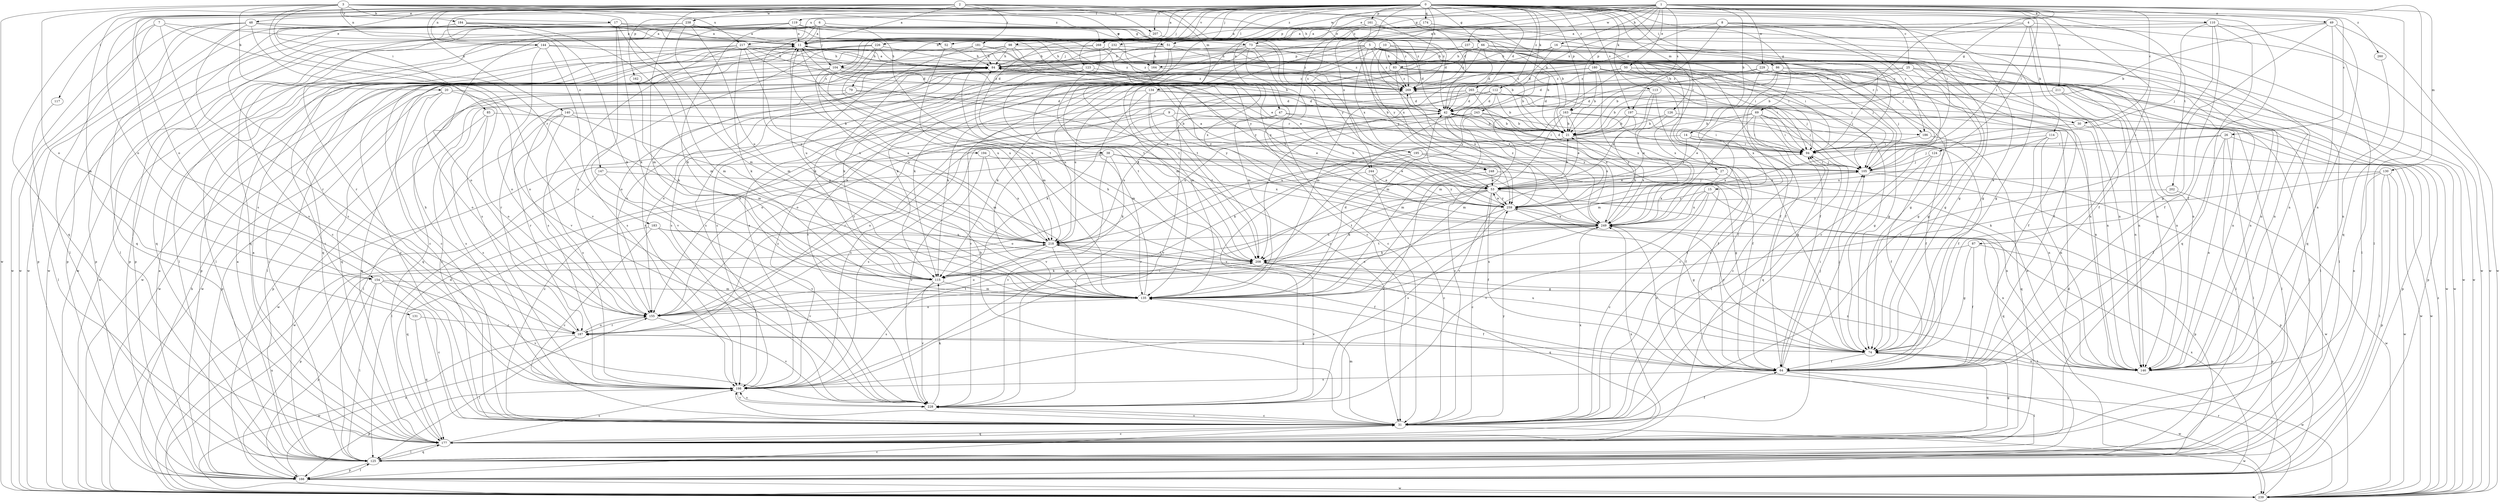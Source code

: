 strict digraph  {
0;
1;
2;
3;
4;
5;
6;
7;
8;
9;
10;
11;
14;
15;
16;
17;
20;
21;
25;
26;
27;
30;
31;
38;
42;
47;
48;
49;
50;
51;
52;
53;
64;
66;
69;
73;
74;
79;
83;
84;
85;
86;
87;
94;
98;
104;
105;
110;
112;
113;
114;
115;
117;
119;
123;
124;
125;
126;
130;
131;
134;
135;
140;
144;
146;
147;
154;
155;
161;
162;
163;
164;
166;
174;
177;
180;
181;
183;
184;
186;
187;
194;
195;
197;
198;
202;
207;
208;
211;
217;
218;
226;
228;
229;
232;
237;
238;
239;
243;
244;
248;
249;
259;
260;
265;
268;
269;
0 -> 11  [label=a];
0 -> 25  [label=c];
0 -> 26  [label=c];
0 -> 27  [label=c];
0 -> 38  [label=d];
0 -> 42  [label=d];
0 -> 47  [label=e];
0 -> 48  [label=e];
0 -> 64  [label=f];
0 -> 66  [label=g];
0 -> 69  [label=g];
0 -> 79  [label=h];
0 -> 83  [label=h];
0 -> 85  [label=i];
0 -> 86  [label=i];
0 -> 87  [label=i];
0 -> 94  [label=i];
0 -> 98  [label=j];
0 -> 104  [label=j];
0 -> 110  [label=k];
0 -> 112  [label=k];
0 -> 113  [label=k];
0 -> 117  [label=l];
0 -> 119  [label=l];
0 -> 123  [label=l];
0 -> 124  [label=l];
0 -> 126  [label=m];
0 -> 140  [label=n];
0 -> 144  [label=n];
0 -> 147  [label=o];
0 -> 154  [label=o];
0 -> 161  [label=p];
0 -> 162  [label=p];
0 -> 163  [label=p];
0 -> 174  [label=q];
0 -> 180  [label=r];
0 -> 194  [label=s];
0 -> 195  [label=s];
0 -> 197  [label=s];
0 -> 202  [label=t];
0 -> 207  [label=t];
0 -> 211  [label=u];
0 -> 217  [label=u];
0 -> 226  [label=v];
0 -> 260  [label=z];
0 -> 265  [label=z];
0 -> 268  [label=z];
1 -> 14  [label=b];
1 -> 15  [label=b];
1 -> 16  [label=b];
1 -> 30  [label=c];
1 -> 49  [label=e];
1 -> 50  [label=e];
1 -> 51  [label=e];
1 -> 69  [label=g];
1 -> 73  [label=g];
1 -> 125  [label=l];
1 -> 130  [label=m];
1 -> 154  [label=o];
1 -> 163  [label=p];
1 -> 164  [label=p];
1 -> 177  [label=q];
1 -> 197  [label=s];
1 -> 229  [label=w];
1 -> 232  [label=w];
1 -> 237  [label=w];
1 -> 243  [label=x];
1 -> 244  [label=x];
1 -> 259  [label=y];
2 -> 11  [label=a];
2 -> 42  [label=d];
2 -> 131  [label=m];
2 -> 134  [label=m];
2 -> 135  [label=m];
2 -> 164  [label=p];
2 -> 177  [label=q];
2 -> 181  [label=r];
2 -> 198  [label=s];
2 -> 207  [label=t];
2 -> 238  [label=w];
2 -> 259  [label=y];
3 -> 17  [label=b];
3 -> 20  [label=b];
3 -> 21  [label=b];
3 -> 83  [label=h];
3 -> 135  [label=m];
3 -> 144  [label=n];
3 -> 154  [label=o];
3 -> 183  [label=r];
3 -> 184  [label=r];
3 -> 217  [label=u];
3 -> 228  [label=v];
3 -> 239  [label=w];
3 -> 244  [label=x];
3 -> 268  [label=z];
4 -> 64  [label=f];
4 -> 94  [label=i];
4 -> 114  [label=k];
4 -> 125  [label=l];
4 -> 208  [label=t];
4 -> 259  [label=y];
4 -> 268  [label=z];
5 -> 21  [label=b];
5 -> 30  [label=c];
5 -> 64  [label=f];
5 -> 104  [label=j];
5 -> 115  [label=k];
5 -> 146  [label=n];
5 -> 155  [label=o];
5 -> 164  [label=p];
5 -> 186  [label=r];
5 -> 198  [label=s];
5 -> 248  [label=x];
5 -> 269  [label=z];
6 -> 11  [label=a];
6 -> 42  [label=d];
6 -> 51  [label=e];
6 -> 73  [label=g];
6 -> 104  [label=j];
6 -> 155  [label=o];
6 -> 166  [label=p];
6 -> 177  [label=q];
6 -> 218  [label=u];
6 -> 239  [label=w];
7 -> 52  [label=e];
7 -> 125  [label=l];
7 -> 198  [label=s];
7 -> 228  [label=v];
7 -> 239  [label=w];
8 -> 11  [label=a];
8 -> 21  [label=b];
8 -> 31  [label=c];
8 -> 52  [label=e];
8 -> 74  [label=g];
8 -> 146  [label=n];
8 -> 186  [label=r];
8 -> 269  [label=z];
9 -> 53  [label=e];
9 -> 186  [label=r];
9 -> 187  [label=r];
9 -> 239  [label=w];
10 -> 42  [label=d];
10 -> 64  [label=f];
10 -> 83  [label=h];
10 -> 84  [label=h];
10 -> 105  [label=j];
10 -> 228  [label=v];
10 -> 248  [label=x];
10 -> 249  [label=x];
11 -> 84  [label=h];
11 -> 125  [label=l];
11 -> 177  [label=q];
11 -> 208  [label=t];
11 -> 259  [label=y];
14 -> 94  [label=i];
14 -> 155  [label=o];
14 -> 228  [label=v];
14 -> 239  [label=w];
14 -> 249  [label=x];
15 -> 31  [label=c];
15 -> 177  [label=q];
15 -> 228  [label=v];
15 -> 249  [label=x];
15 -> 259  [label=y];
16 -> 42  [label=d];
16 -> 64  [label=f];
16 -> 84  [label=h];
16 -> 115  [label=k];
16 -> 146  [label=n];
17 -> 11  [label=a];
17 -> 74  [label=g];
17 -> 115  [label=k];
17 -> 135  [label=m];
17 -> 198  [label=s];
17 -> 228  [label=v];
20 -> 42  [label=d];
20 -> 135  [label=m];
20 -> 155  [label=o];
20 -> 166  [label=p];
20 -> 177  [label=q];
21 -> 94  [label=i];
21 -> 198  [label=s];
21 -> 249  [label=x];
25 -> 42  [label=d];
25 -> 74  [label=g];
25 -> 146  [label=n];
25 -> 218  [label=u];
25 -> 239  [label=w];
25 -> 269  [label=z];
26 -> 64  [label=f];
26 -> 94  [label=i];
26 -> 105  [label=j];
26 -> 125  [label=l];
26 -> 146  [label=n];
26 -> 239  [label=w];
27 -> 53  [label=e];
27 -> 146  [label=n];
27 -> 249  [label=x];
30 -> 125  [label=l];
30 -> 135  [label=m];
31 -> 64  [label=f];
31 -> 84  [label=h];
31 -> 94  [label=i];
31 -> 135  [label=m];
31 -> 177  [label=q];
31 -> 198  [label=s];
31 -> 228  [label=v];
31 -> 239  [label=w];
31 -> 249  [label=x];
31 -> 259  [label=y];
38 -> 31  [label=c];
38 -> 53  [label=e];
38 -> 74  [label=g];
38 -> 105  [label=j];
38 -> 115  [label=k];
38 -> 228  [label=v];
38 -> 239  [label=w];
38 -> 249  [label=x];
42 -> 21  [label=b];
42 -> 31  [label=c];
42 -> 64  [label=f];
42 -> 84  [label=h];
42 -> 94  [label=i];
42 -> 115  [label=k];
42 -> 259  [label=y];
47 -> 21  [label=b];
47 -> 64  [label=f];
47 -> 218  [label=u];
47 -> 228  [label=v];
48 -> 11  [label=a];
48 -> 105  [label=j];
48 -> 166  [label=p];
48 -> 177  [label=q];
48 -> 187  [label=r];
48 -> 198  [label=s];
48 -> 239  [label=w];
48 -> 259  [label=y];
49 -> 11  [label=a];
49 -> 21  [label=b];
49 -> 74  [label=g];
49 -> 146  [label=n];
49 -> 177  [label=q];
49 -> 239  [label=w];
50 -> 115  [label=k];
50 -> 135  [label=m];
50 -> 146  [label=n];
50 -> 166  [label=p];
50 -> 249  [label=x];
50 -> 269  [label=z];
51 -> 84  [label=h];
51 -> 135  [label=m];
51 -> 146  [label=n];
51 -> 198  [label=s];
51 -> 208  [label=t];
51 -> 269  [label=z];
52 -> 84  [label=h];
52 -> 218  [label=u];
53 -> 11  [label=a];
53 -> 21  [label=b];
53 -> 31  [label=c];
53 -> 64  [label=f];
53 -> 105  [label=j];
53 -> 115  [label=k];
53 -> 166  [label=p];
53 -> 187  [label=r];
53 -> 208  [label=t];
53 -> 259  [label=y];
64 -> 94  [label=i];
64 -> 105  [label=j];
64 -> 125  [label=l];
64 -> 198  [label=s];
64 -> 239  [label=w];
64 -> 249  [label=x];
66 -> 42  [label=d];
66 -> 74  [label=g];
66 -> 84  [label=h];
66 -> 94  [label=i];
66 -> 135  [label=m];
66 -> 198  [label=s];
66 -> 239  [label=w];
69 -> 21  [label=b];
69 -> 31  [label=c];
69 -> 53  [label=e];
69 -> 94  [label=i];
69 -> 105  [label=j];
69 -> 125  [label=l];
69 -> 177  [label=q];
69 -> 259  [label=y];
73 -> 31  [label=c];
73 -> 84  [label=h];
73 -> 115  [label=k];
73 -> 125  [label=l];
73 -> 135  [label=m];
73 -> 146  [label=n];
73 -> 198  [label=s];
73 -> 269  [label=z];
74 -> 64  [label=f];
74 -> 105  [label=j];
74 -> 146  [label=n];
74 -> 177  [label=q];
74 -> 218  [label=u];
74 -> 239  [label=w];
74 -> 259  [label=y];
79 -> 21  [label=b];
79 -> 31  [label=c];
79 -> 42  [label=d];
79 -> 166  [label=p];
83 -> 21  [label=b];
83 -> 146  [label=n];
83 -> 155  [label=o];
83 -> 187  [label=r];
83 -> 259  [label=y];
83 -> 269  [label=z];
84 -> 11  [label=a];
84 -> 177  [label=q];
84 -> 239  [label=w];
84 -> 269  [label=z];
85 -> 21  [label=b];
85 -> 125  [label=l];
85 -> 155  [label=o];
85 -> 198  [label=s];
86 -> 21  [label=b];
86 -> 31  [label=c];
86 -> 105  [label=j];
86 -> 125  [label=l];
86 -> 146  [label=n];
86 -> 218  [label=u];
86 -> 269  [label=z];
87 -> 64  [label=f];
87 -> 74  [label=g];
87 -> 166  [label=p];
87 -> 208  [label=t];
94 -> 42  [label=d];
94 -> 105  [label=j];
98 -> 31  [label=c];
98 -> 53  [label=e];
98 -> 84  [label=h];
98 -> 94  [label=i];
98 -> 146  [label=n];
98 -> 166  [label=p];
98 -> 218  [label=u];
104 -> 31  [label=c];
104 -> 125  [label=l];
104 -> 218  [label=u];
104 -> 259  [label=y];
104 -> 269  [label=z];
105 -> 53  [label=e];
105 -> 94  [label=i];
105 -> 166  [label=p];
105 -> 239  [label=w];
110 -> 11  [label=a];
110 -> 31  [label=c];
110 -> 64  [label=f];
110 -> 105  [label=j];
110 -> 177  [label=q];
110 -> 239  [label=w];
112 -> 21  [label=b];
112 -> 42  [label=d];
112 -> 74  [label=g];
112 -> 146  [label=n];
112 -> 155  [label=o];
112 -> 208  [label=t];
112 -> 228  [label=v];
113 -> 31  [label=c];
113 -> 42  [label=d];
113 -> 53  [label=e];
113 -> 249  [label=x];
114 -> 94  [label=i];
114 -> 146  [label=n];
114 -> 177  [label=q];
114 -> 249  [label=x];
115 -> 135  [label=m];
115 -> 198  [label=s];
115 -> 228  [label=v];
117 -> 125  [label=l];
119 -> 11  [label=a];
119 -> 31  [label=c];
119 -> 94  [label=i];
119 -> 115  [label=k];
119 -> 166  [label=p];
119 -> 208  [label=t];
119 -> 239  [label=w];
119 -> 249  [label=x];
123 -> 94  [label=i];
123 -> 155  [label=o];
123 -> 177  [label=q];
123 -> 208  [label=t];
123 -> 269  [label=z];
124 -> 31  [label=c];
124 -> 64  [label=f];
124 -> 105  [label=j];
125 -> 11  [label=a];
125 -> 42  [label=d];
125 -> 166  [label=p];
125 -> 177  [label=q];
125 -> 208  [label=t];
126 -> 21  [label=b];
126 -> 53  [label=e];
126 -> 64  [label=f];
130 -> 53  [label=e];
130 -> 115  [label=k];
130 -> 125  [label=l];
130 -> 146  [label=n];
130 -> 166  [label=p];
130 -> 239  [label=w];
131 -> 177  [label=q];
131 -> 187  [label=r];
134 -> 42  [label=d];
134 -> 64  [label=f];
134 -> 135  [label=m];
134 -> 198  [label=s];
134 -> 208  [label=t];
134 -> 259  [label=y];
135 -> 11  [label=a];
135 -> 42  [label=d];
135 -> 64  [label=f];
135 -> 84  [label=h];
135 -> 155  [label=o];
135 -> 249  [label=x];
140 -> 21  [label=b];
140 -> 125  [label=l];
140 -> 135  [label=m];
140 -> 187  [label=r];
140 -> 198  [label=s];
144 -> 64  [label=f];
144 -> 84  [label=h];
144 -> 94  [label=i];
144 -> 155  [label=o];
144 -> 198  [label=s];
144 -> 239  [label=w];
147 -> 53  [label=e];
147 -> 125  [label=l];
147 -> 228  [label=v];
154 -> 31  [label=c];
154 -> 125  [label=l];
154 -> 135  [label=m];
154 -> 166  [label=p];
154 -> 228  [label=v];
155 -> 187  [label=r];
155 -> 208  [label=t];
155 -> 228  [label=v];
161 -> 11  [label=a];
161 -> 31  [label=c];
161 -> 94  [label=i];
161 -> 135  [label=m];
161 -> 208  [label=t];
161 -> 239  [label=w];
161 -> 269  [label=z];
162 -> 115  [label=k];
163 -> 21  [label=b];
163 -> 53  [label=e];
163 -> 74  [label=g];
163 -> 94  [label=i];
163 -> 135  [label=m];
163 -> 228  [label=v];
164 -> 105  [label=j];
164 -> 239  [label=w];
166 -> 11  [label=a];
166 -> 31  [label=c];
166 -> 125  [label=l];
166 -> 155  [label=o];
166 -> 239  [label=w];
166 -> 249  [label=x];
174 -> 11  [label=a];
174 -> 21  [label=b];
174 -> 74  [label=g];
174 -> 208  [label=t];
177 -> 11  [label=a];
177 -> 31  [label=c];
177 -> 42  [label=d];
177 -> 74  [label=g];
177 -> 125  [label=l];
177 -> 198  [label=s];
177 -> 249  [label=x];
180 -> 21  [label=b];
180 -> 74  [label=g];
180 -> 105  [label=j];
180 -> 155  [label=o];
180 -> 228  [label=v];
180 -> 239  [label=w];
180 -> 249  [label=x];
180 -> 269  [label=z];
181 -> 84  [label=h];
181 -> 105  [label=j];
181 -> 218  [label=u];
181 -> 239  [label=w];
181 -> 269  [label=z];
183 -> 31  [label=c];
183 -> 74  [label=g];
183 -> 177  [label=q];
183 -> 218  [label=u];
183 -> 228  [label=v];
184 -> 11  [label=a];
184 -> 53  [label=e];
184 -> 115  [label=k];
184 -> 125  [label=l];
184 -> 135  [label=m];
184 -> 166  [label=p];
186 -> 94  [label=i];
186 -> 146  [label=n];
187 -> 74  [label=g];
187 -> 84  [label=h];
187 -> 125  [label=l];
187 -> 155  [label=o];
187 -> 239  [label=w];
194 -> 105  [label=j];
194 -> 218  [label=u];
194 -> 228  [label=v];
195 -> 64  [label=f];
195 -> 105  [label=j];
195 -> 115  [label=k];
195 -> 198  [label=s];
197 -> 21  [label=b];
197 -> 64  [label=f];
197 -> 218  [label=u];
197 -> 259  [label=y];
198 -> 94  [label=i];
198 -> 166  [label=p];
198 -> 228  [label=v];
198 -> 269  [label=z];
202 -> 239  [label=w];
202 -> 259  [label=y];
207 -> 177  [label=q];
207 -> 269  [label=z];
208 -> 115  [label=k];
208 -> 146  [label=n];
208 -> 177  [label=q];
208 -> 228  [label=v];
211 -> 21  [label=b];
211 -> 42  [label=d];
211 -> 125  [label=l];
211 -> 146  [label=n];
217 -> 21  [label=b];
217 -> 31  [label=c];
217 -> 42  [label=d];
217 -> 84  [label=h];
217 -> 115  [label=k];
217 -> 125  [label=l];
217 -> 198  [label=s];
217 -> 218  [label=u];
217 -> 249  [label=x];
218 -> 11  [label=a];
218 -> 64  [label=f];
218 -> 135  [label=m];
218 -> 155  [label=o];
218 -> 166  [label=p];
218 -> 208  [label=t];
226 -> 31  [label=c];
226 -> 84  [label=h];
226 -> 125  [label=l];
226 -> 135  [label=m];
226 -> 155  [label=o];
226 -> 218  [label=u];
226 -> 249  [label=x];
228 -> 31  [label=c];
228 -> 115  [label=k];
228 -> 198  [label=s];
229 -> 64  [label=f];
229 -> 74  [label=g];
229 -> 115  [label=k];
229 -> 135  [label=m];
229 -> 146  [label=n];
229 -> 249  [label=x];
229 -> 269  [label=z];
232 -> 74  [label=g];
232 -> 84  [label=h];
232 -> 115  [label=k];
232 -> 155  [label=o];
232 -> 239  [label=w];
237 -> 84  [label=h];
237 -> 146  [label=n];
237 -> 269  [label=z];
238 -> 11  [label=a];
238 -> 135  [label=m];
238 -> 166  [label=p];
238 -> 187  [label=r];
238 -> 218  [label=u];
238 -> 239  [label=w];
238 -> 249  [label=x];
238 -> 269  [label=z];
239 -> 84  [label=h];
239 -> 187  [label=r];
239 -> 218  [label=u];
239 -> 269  [label=z];
243 -> 21  [label=b];
243 -> 94  [label=i];
243 -> 135  [label=m];
243 -> 198  [label=s];
243 -> 218  [label=u];
243 -> 249  [label=x];
244 -> 31  [label=c];
244 -> 53  [label=e];
244 -> 155  [label=o];
244 -> 259  [label=y];
248 -> 53  [label=e];
248 -> 146  [label=n];
248 -> 228  [label=v];
249 -> 21  [label=b];
249 -> 84  [label=h];
249 -> 115  [label=k];
249 -> 146  [label=n];
249 -> 208  [label=t];
249 -> 218  [label=u];
259 -> 53  [label=e];
259 -> 74  [label=g];
259 -> 84  [label=h];
259 -> 155  [label=o];
259 -> 198  [label=s];
259 -> 249  [label=x];
259 -> 269  [label=z];
260 -> 146  [label=n];
265 -> 42  [label=d];
265 -> 105  [label=j];
265 -> 155  [label=o];
265 -> 166  [label=p];
265 -> 187  [label=r];
265 -> 208  [label=t];
265 -> 249  [label=x];
268 -> 31  [label=c];
268 -> 84  [label=h];
268 -> 198  [label=s];
268 -> 269  [label=z];
269 -> 42  [label=d];
}
